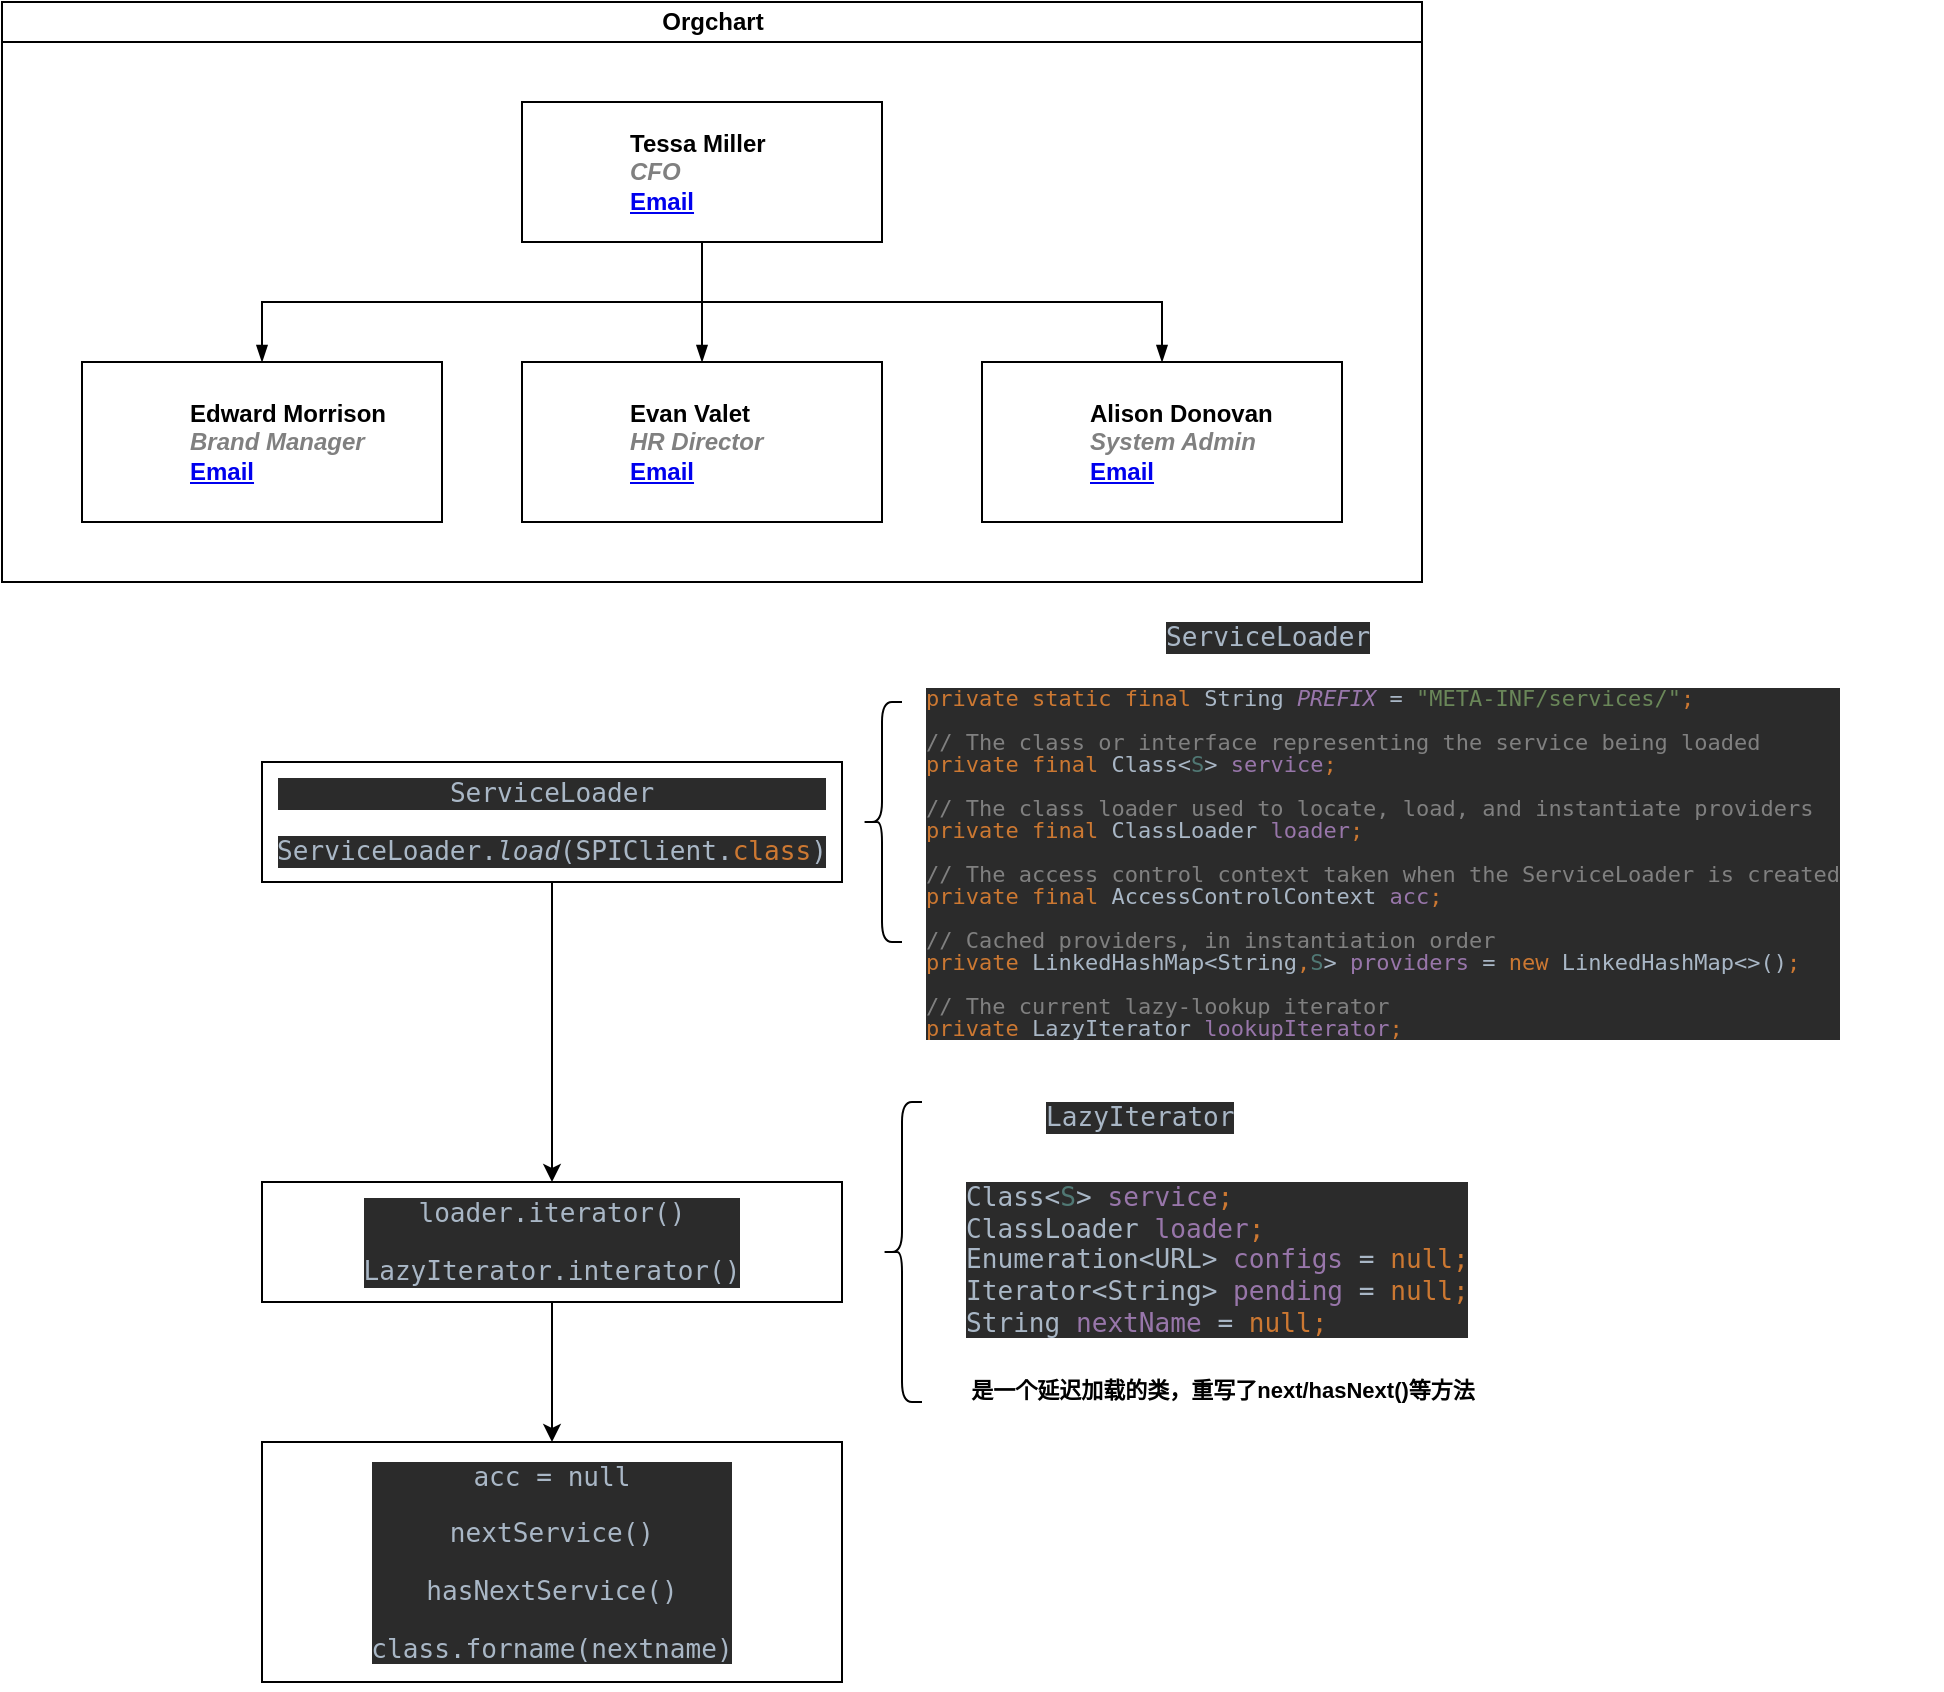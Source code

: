 <mxfile version="14.7.9" type="github">
  <diagram id="prtHgNgQTEPvFCAcTncT" name="Page-1">
    <mxGraphModel dx="1425" dy="779" grid="1" gridSize="10" guides="1" tooltips="1" connect="1" arrows="1" fold="1" page="1" pageScale="1" pageWidth="827" pageHeight="1169" math="0" shadow="0">
      <root>
        <mxCell id="0" />
        <mxCell id="1" parent="0" />
        <mxCell id="dNxyNK7c78bLwvsdeMH5-11" value="Orgchart" style="swimlane;html=1;startSize=20;horizontal=1;containerType=tree;glass=0;" parent="1" vertex="1">
          <mxGeometry x="40" y="80" width="710" height="290" as="geometry" />
        </mxCell>
        <UserObject label="%name%&lt;br&gt;&lt;i style=&quot;color: gray&quot;&gt;%position%&lt;/i&gt;&lt;br&gt;&lt;a href=&quot;mailto:%email%&quot;&gt;Email&lt;/a&gt;" name="Tessa Miller" position="CFO" location="Office 1" email="me@example.com" placeholders="1" link="https://www.draw.io" id="dNxyNK7c78bLwvsdeMH5-12">
          <mxCell style="label;image=https://cdn3.iconfinder.com/data/icons/user-avatars-1/512/users-3-128.png;whiteSpace=wrap;html=1;rounded=0;glass=0;treeMoving=1;treeFolding=1;" parent="dNxyNK7c78bLwvsdeMH5-11" vertex="1">
            <mxGeometry x="260" y="50" width="180" height="70" as="geometry" />
          </mxCell>
        </UserObject>
        <mxCell id="dNxyNK7c78bLwvsdeMH5-13" value="" style="endArrow=blockThin;endFill=1;fontSize=11;edgeStyle=elbowEdgeStyle;elbow=vertical;rounded=0;" parent="dNxyNK7c78bLwvsdeMH5-11" source="dNxyNK7c78bLwvsdeMH5-12" target="dNxyNK7c78bLwvsdeMH5-14" edge="1">
          <mxGeometry relative="1" as="geometry" />
        </mxCell>
        <UserObject label="%name%&lt;br&gt;&lt;i style=&quot;color: gray&quot;&gt;%position%&lt;/i&gt;&lt;br&gt;&lt;a href=&quot;mailto:%email%&quot;&gt;Email&lt;/a&gt;" name="Edward Morrison" position="Brand Manager" location="Office 2" email="me@example.com" placeholders="1" link="https://www.draw.io" id="dNxyNK7c78bLwvsdeMH5-14">
          <mxCell style="label;image=https://cdn3.iconfinder.com/data/icons/user-avatars-1/512/users-10-3-128.png;whiteSpace=wrap;html=1;rounded=0;glass=0;treeFolding=1;treeMoving=1;" parent="dNxyNK7c78bLwvsdeMH5-11" vertex="1">
            <mxGeometry x="40" y="180" width="180" height="80" as="geometry" />
          </mxCell>
        </UserObject>
        <mxCell id="dNxyNK7c78bLwvsdeMH5-15" value="" style="endArrow=blockThin;endFill=1;fontSize=11;edgeStyle=elbowEdgeStyle;elbow=vertical;rounded=0;" parent="dNxyNK7c78bLwvsdeMH5-11" source="dNxyNK7c78bLwvsdeMH5-12" target="dNxyNK7c78bLwvsdeMH5-16" edge="1">
          <mxGeometry relative="1" as="geometry" />
        </mxCell>
        <UserObject label="%name%&lt;br&gt;&lt;i style=&quot;color: gray&quot;&gt;%position%&lt;/i&gt;&lt;br&gt;&lt;a href=&quot;mailto:%email%&quot;&gt;Email&lt;/a&gt;" name="Evan Valet" position="HR Director" location="Office 4" email="me@example.com" placeholders="1" link="https://www.draw.io" id="dNxyNK7c78bLwvsdeMH5-16">
          <mxCell style="label;image=https://cdn3.iconfinder.com/data/icons/user-avatars-1/512/users-9-2-128.png;whiteSpace=wrap;html=1;rounded=0;glass=0;treeFolding=1;treeMoving=1;" parent="dNxyNK7c78bLwvsdeMH5-11" vertex="1">
            <mxGeometry x="260" y="180" width="180" height="80" as="geometry" />
          </mxCell>
        </UserObject>
        <mxCell id="dNxyNK7c78bLwvsdeMH5-17" value="" style="endArrow=blockThin;endFill=1;fontSize=11;edgeStyle=elbowEdgeStyle;elbow=vertical;rounded=0;" parent="dNxyNK7c78bLwvsdeMH5-11" source="dNxyNK7c78bLwvsdeMH5-12" target="dNxyNK7c78bLwvsdeMH5-18" edge="1">
          <mxGeometry relative="1" as="geometry" />
        </mxCell>
        <UserObject label="%name%&lt;br&gt;&lt;i style=&quot;color: gray&quot;&gt;%position%&lt;/i&gt;&lt;br&gt;&lt;a href=&quot;mailto:%email%&quot;&gt;Email&lt;/a&gt;" name="Alison Donovan" position="System Admin" location="Office 3" email="me@example.com" placeholders="1" link="https://www.draw.io" id="dNxyNK7c78bLwvsdeMH5-18">
          <mxCell style="label;image=https://cdn3.iconfinder.com/data/icons/user-avatars-1/512/users-2-128.png;whiteSpace=wrap;html=1;rounded=0;glass=0;" parent="dNxyNK7c78bLwvsdeMH5-11" vertex="1">
            <mxGeometry x="490" y="180" width="180" height="80" as="geometry" />
          </mxCell>
        </UserObject>
        <mxCell id="3tNAwGUX28gLjgbRkF9K-8" style="edgeStyle=orthogonalEdgeStyle;rounded=0;orthogonalLoop=1;jettySize=auto;html=1;exitX=0.5;exitY=1;exitDx=0;exitDy=0;entryX=0.5;entryY=0;entryDx=0;entryDy=0;fontSize=11;" edge="1" parent="1" source="3tNAwGUX28gLjgbRkF9K-1" target="3tNAwGUX28gLjgbRkF9K-7">
          <mxGeometry relative="1" as="geometry" />
        </mxCell>
        <mxCell id="3tNAwGUX28gLjgbRkF9K-1" value="&lt;pre style=&quot;background-color: #2b2b2b ; color: #a9b7c6 ; font-family: &amp;#34;jetbrains mono&amp;#34; , monospace ; font-size: 9.8pt&quot;&gt;&lt;pre style=&quot;font-family: &amp;#34;jetbrains mono&amp;#34; , monospace ; font-size: 9.8pt&quot;&gt;ServiceLoader&lt;/pre&gt;&lt;/pre&gt;&lt;pre style=&quot;background-color: #2b2b2b ; color: #a9b7c6 ; font-family: &amp;#34;jetbrains mono&amp;#34; , monospace ; font-size: 9.8pt&quot;&gt;ServiceLoader.&lt;span style=&quot;font-style: italic&quot;&gt;load&lt;/span&gt;(SPIClient.&lt;span style=&quot;color: #cc7832&quot;&gt;class&lt;/span&gt;)&lt;/pre&gt;" style="rounded=0;whiteSpace=wrap;html=1;" vertex="1" parent="1">
          <mxGeometry x="170" y="460" width="290" height="60" as="geometry" />
        </mxCell>
        <mxCell id="3tNAwGUX28gLjgbRkF9K-2" value="" style="shape=curlyBracket;whiteSpace=wrap;html=1;rounded=1;" vertex="1" parent="1">
          <mxGeometry x="470" y="430" width="20" height="120" as="geometry" />
        </mxCell>
        <mxCell id="3tNAwGUX28gLjgbRkF9K-3" value="&lt;pre style=&quot;background-color: rgb(43, 43, 43); color: rgb(169, 183, 198); font-family: &amp;quot;jetbrains mono&amp;quot;, monospace; line-height: 100%; font-size: 11px;&quot;&gt;&lt;font style=&quot;font-size: 11px;&quot;&gt;&lt;span style=&quot;color: rgb(204, 120, 50); font-size: 11px;&quot;&gt;private static final &lt;/span&gt;String &lt;span style=&quot;color: rgb(152, 118, 170); font-style: italic; font-size: 11px;&quot;&gt;PREFIX &lt;/span&gt;= &lt;span style=&quot;color: rgb(106, 135, 89); font-size: 11px;&quot;&gt;&quot;META-INF/services/&quot;&lt;/span&gt;&lt;span style=&quot;color: rgb(204, 120, 50); font-size: 11px;&quot;&gt;;&lt;br style=&quot;font-size: 11px;&quot;&gt;&lt;/span&gt;&lt;span style=&quot;color: rgb(204, 120, 50); font-size: 11px;&quot;&gt;&lt;br style=&quot;font-size: 11px;&quot;&gt;&lt;/span&gt;&lt;span style=&quot;color: rgb(128, 128, 128); font-size: 11px;&quot;&gt;// The class or interface representing the service being loaded&lt;br style=&quot;font-size: 11px;&quot;&gt;&lt;/span&gt;&lt;span style=&quot;color: rgb(204, 120, 50); font-size: 11px;&quot;&gt;private final &lt;/span&gt;Class&amp;lt;&lt;span style=&quot;color: rgb(80, 120, 116); font-size: 11px;&quot;&gt;S&lt;/span&gt;&amp;gt; &lt;span style=&quot;color: rgb(152, 118, 170); font-size: 11px;&quot;&gt;service&lt;/span&gt;&lt;span style=&quot;color: rgb(204, 120, 50); font-size: 11px;&quot;&gt;;&lt;br style=&quot;font-size: 11px;&quot;&gt;&lt;/span&gt;&lt;span style=&quot;color: rgb(204, 120, 50); font-size: 11px;&quot;&gt;&lt;br style=&quot;font-size: 11px;&quot;&gt;&lt;/span&gt;&lt;span style=&quot;color: rgb(128, 128, 128); font-size: 11px;&quot;&gt;// The class loader used to locate, load, and instantiate providers&lt;br style=&quot;font-size: 11px;&quot;&gt;&lt;/span&gt;&lt;span style=&quot;color: rgb(204, 120, 50); font-size: 11px;&quot;&gt;private final &lt;/span&gt;ClassLoader &lt;span style=&quot;color: rgb(152, 118, 170); font-size: 11px;&quot;&gt;loader&lt;/span&gt;&lt;span style=&quot;color: rgb(204, 120, 50); font-size: 11px;&quot;&gt;;&lt;br style=&quot;font-size: 11px;&quot;&gt;&lt;/span&gt;&lt;span style=&quot;color: rgb(204, 120, 50); font-size: 11px;&quot;&gt;&lt;br style=&quot;font-size: 11px;&quot;&gt;&lt;/span&gt;&lt;span style=&quot;color: rgb(128, 128, 128); font-size: 11px;&quot;&gt;// The access control context taken when the ServiceLoader is created&lt;br style=&quot;font-size: 11px;&quot;&gt;&lt;/span&gt;&lt;span style=&quot;color: rgb(204, 120, 50); font-size: 11px;&quot;&gt;private final &lt;/span&gt;AccessControlContext &lt;span style=&quot;color: rgb(152, 118, 170); font-size: 11px;&quot;&gt;acc&lt;/span&gt;&lt;span style=&quot;color: rgb(204, 120, 50); font-size: 11px;&quot;&gt;;&lt;br style=&quot;font-size: 11px;&quot;&gt;&lt;/span&gt;&lt;span style=&quot;color: rgb(204, 120, 50); font-size: 11px;&quot;&gt;&lt;br style=&quot;font-size: 11px;&quot;&gt;&lt;/span&gt;&lt;span style=&quot;color: rgb(128, 128, 128); font-size: 11px;&quot;&gt;// Cached providers, in instantiation order&lt;br style=&quot;font-size: 11px;&quot;&gt;&lt;/span&gt;&lt;span style=&quot;color: rgb(204, 120, 50); font-size: 11px;&quot;&gt;private &lt;/span&gt;LinkedHashMap&amp;lt;String&lt;span style=&quot;color: rgb(204, 120, 50); font-size: 11px;&quot;&gt;,&lt;/span&gt;&lt;span style=&quot;color: rgb(80, 120, 116); font-size: 11px;&quot;&gt;S&lt;/span&gt;&amp;gt; &lt;span style=&quot;color: rgb(152, 118, 170); font-size: 11px;&quot;&gt;providers &lt;/span&gt;= &lt;span style=&quot;color: rgb(204, 120, 50); font-size: 11px;&quot;&gt;new &lt;/span&gt;LinkedHashMap&amp;lt;&amp;gt;()&lt;span style=&quot;color: rgb(204, 120, 50); font-size: 11px;&quot;&gt;;&lt;br style=&quot;font-size: 11px;&quot;&gt;&lt;/span&gt;&lt;span style=&quot;color: rgb(204, 120, 50); font-size: 11px;&quot;&gt;&lt;br style=&quot;font-size: 11px;&quot;&gt;&lt;/span&gt;&lt;span style=&quot;color: rgb(128, 128, 128); font-size: 11px;&quot;&gt;// The current lazy-lookup iterator&lt;br style=&quot;font-size: 11px;&quot;&gt;&lt;/span&gt;&lt;span style=&quot;color: rgb(204, 120, 50); font-size: 11px;&quot;&gt;private &lt;/span&gt;LazyIterator &lt;span style=&quot;color: rgb(152, 118, 170); font-size: 11px;&quot;&gt;lookupIterator&lt;/span&gt;&lt;/font&gt;&lt;span style=&quot;color: rgb(204, 120, 50); font-size: 11px;&quot;&gt;&lt;font style=&quot;font-size: 11px;&quot;&gt;;&lt;/font&gt;&lt;span style=&quot;font-size: 11px;&quot;&gt;&lt;br style=&quot;font-size: 11px;&quot;&gt;&lt;/span&gt;&lt;/span&gt;&lt;/pre&gt;" style="text;html=1;align=left;verticalAlign=middle;resizable=0;points=[];autosize=1;strokeColor=none;fontSize=11;" vertex="1" parent="1">
          <mxGeometry x="500" y="400" width="510" height="220" as="geometry" />
        </mxCell>
        <mxCell id="3tNAwGUX28gLjgbRkF9K-10" style="edgeStyle=orthogonalEdgeStyle;rounded=0;orthogonalLoop=1;jettySize=auto;html=1;exitX=0.5;exitY=1;exitDx=0;exitDy=0;entryX=0.5;entryY=0;entryDx=0;entryDy=0;fontSize=11;" edge="1" parent="1" source="3tNAwGUX28gLjgbRkF9K-7" target="3tNAwGUX28gLjgbRkF9K-9">
          <mxGeometry relative="1" as="geometry" />
        </mxCell>
        <mxCell id="3tNAwGUX28gLjgbRkF9K-7" value="&lt;pre style=&quot;background-color: #2b2b2b ; color: #a9b7c6 ; font-family: &amp;#34;jetbrains mono&amp;#34; , monospace ; font-size: 9.8pt&quot;&gt;&lt;pre style=&quot;font-family: &amp;#34;jetbrains mono&amp;#34; , monospace ; font-size: 9.8pt&quot;&gt;loader.iterator()&lt;/pre&gt;&lt;pre style=&quot;font-family: &amp;#34;jetbrains mono&amp;#34; , monospace ; font-size: 9.8pt&quot;&gt;&lt;pre style=&quot;font-family: &amp;#34;jetbrains mono&amp;#34; , monospace ; font-size: 9.8pt&quot;&gt;LazyIterator.interator()&lt;/pre&gt;&lt;/pre&gt;&lt;/pre&gt;" style="rounded=0;whiteSpace=wrap;html=1;" vertex="1" parent="1">
          <mxGeometry x="170" y="670" width="290" height="60" as="geometry" />
        </mxCell>
        <mxCell id="3tNAwGUX28gLjgbRkF9K-9" value="&lt;pre style=&quot;background-color: #2b2b2b ; color: #a9b7c6 ; font-family: &amp;#34;jetbrains mono&amp;#34; , monospace ; font-size: 9.8pt&quot;&gt;&lt;pre style=&quot;font-family: &amp;#34;jetbrains mono&amp;#34; , monospace ; font-size: 9.8pt&quot;&gt;acc = null&lt;/pre&gt;&lt;pre style=&quot;font-family: &amp;#34;jetbrains mono&amp;#34; , monospace ; font-size: 9.8pt&quot;&gt;nextService()&lt;/pre&gt;&lt;pre style=&quot;font-family: &amp;#34;jetbrains mono&amp;#34; , monospace ; font-size: 9.8pt&quot;&gt;&lt;pre style=&quot;font-family: &amp;#34;jetbrains mono&amp;#34; , monospace ; font-size: 9.8pt&quot;&gt;hasNextService()&lt;/pre&gt;&lt;pre style=&quot;font-family: &amp;#34;jetbrains mono&amp;#34; , monospace ; font-size: 9.8pt&quot;&gt;class.forname(nextname)&lt;/pre&gt;&lt;/pre&gt;&lt;/pre&gt;" style="rounded=0;whiteSpace=wrap;html=1;" vertex="1" parent="1">
          <mxGeometry x="170" y="800" width="290" height="120" as="geometry" />
        </mxCell>
        <mxCell id="3tNAwGUX28gLjgbRkF9K-11" value="&lt;pre style=&quot;background-color: #2b2b2b ; color: #a9b7c6 ; font-family: &amp;quot;jetbrains mono&amp;quot; , monospace ; font-size: 9.8pt&quot;&gt;Class&amp;lt;&lt;span style=&quot;color: #507874&quot;&gt;S&lt;/span&gt;&amp;gt; &lt;span style=&quot;color: #9876aa&quot;&gt;service&lt;/span&gt;&lt;span style=&quot;color: #cc7832&quot;&gt;;&lt;br&gt;&lt;/span&gt;ClassLoader &lt;span style=&quot;color: #9876aa&quot;&gt;loader&lt;/span&gt;&lt;span style=&quot;color: #cc7832&quot;&gt;;&lt;br&gt;&lt;/span&gt;Enumeration&amp;lt;URL&amp;gt; &lt;span style=&quot;color: #9876aa&quot;&gt;configs &lt;/span&gt;= &lt;span style=&quot;color: #cc7832&quot;&gt;null;&lt;br&gt;&lt;/span&gt;Iterator&amp;lt;String&amp;gt; &lt;span style=&quot;color: #9876aa&quot;&gt;pending &lt;/span&gt;= &lt;span style=&quot;color: #cc7832&quot;&gt;null;&lt;br&gt;&lt;/span&gt;String &lt;span style=&quot;color: #9876aa&quot;&gt;nextName &lt;/span&gt;= &lt;span style=&quot;color: #cc7832&quot;&gt;null;&lt;/span&gt;&lt;/pre&gt;" style="text;whiteSpace=wrap;html=1;fontSize=11;" vertex="1" parent="1">
          <mxGeometry x="520" y="650" width="280" height="110" as="geometry" />
        </mxCell>
        <mxCell id="3tNAwGUX28gLjgbRkF9K-12" value="" style="shape=curlyBracket;whiteSpace=wrap;html=1;rounded=1;fontSize=11;align=left;" vertex="1" parent="1">
          <mxGeometry x="480" y="630" width="20" height="150" as="geometry" />
        </mxCell>
        <mxCell id="3tNAwGUX28gLjgbRkF9K-13" value="&lt;meta charset=&quot;utf-8&quot;&gt;&lt;pre style=&quot;color: rgb(169 , 183 , 198) ; font-size: 9.8pt ; font-style: normal ; font-weight: 400 ; letter-spacing: normal ; text-align: center ; text-indent: 0px ; text-transform: none ; word-spacing: 0px ; background-color: rgb(43 , 43 , 43) ; font-family: &amp;quot;jetbrains mono&amp;quot; , monospace&quot;&gt;LazyIterator&lt;/pre&gt;" style="text;whiteSpace=wrap;html=1;fontSize=11;" vertex="1" parent="1">
          <mxGeometry x="560" y="610" width="120" height="50" as="geometry" />
        </mxCell>
        <mxCell id="3tNAwGUX28gLjgbRkF9K-15" value="&lt;pre style=&quot;font-style: normal ; font-weight: 400 ; letter-spacing: normal ; text-indent: 0px ; text-transform: none ; word-spacing: 0px ; color: rgb(169 , 183 , 198) ; font-size: 9.8pt ; text-align: center ; background-color: rgb(43 , 43 , 43) ; font-family: &amp;#34;jetbrains mono&amp;#34; , monospace&quot;&gt;ServiceLoader&lt;/pre&gt;" style="text;whiteSpace=wrap;html=1;fontSize=11;" vertex="1" parent="1">
          <mxGeometry x="620" y="370" width="120" height="50" as="geometry" />
        </mxCell>
        <mxCell id="3tNAwGUX28gLjgbRkF9K-16" value="&lt;font style=&quot;font-size: 11px&quot;&gt;是一个延迟加载的类，重写了next/hasNext()等方法&lt;/font&gt;" style="text;strokeColor=none;fillColor=none;html=1;fontSize=24;fontStyle=1;verticalAlign=middle;align=center;" vertex="1" parent="1">
          <mxGeometry x="600" y="750" width="100" height="40" as="geometry" />
        </mxCell>
      </root>
    </mxGraphModel>
  </diagram>
</mxfile>

